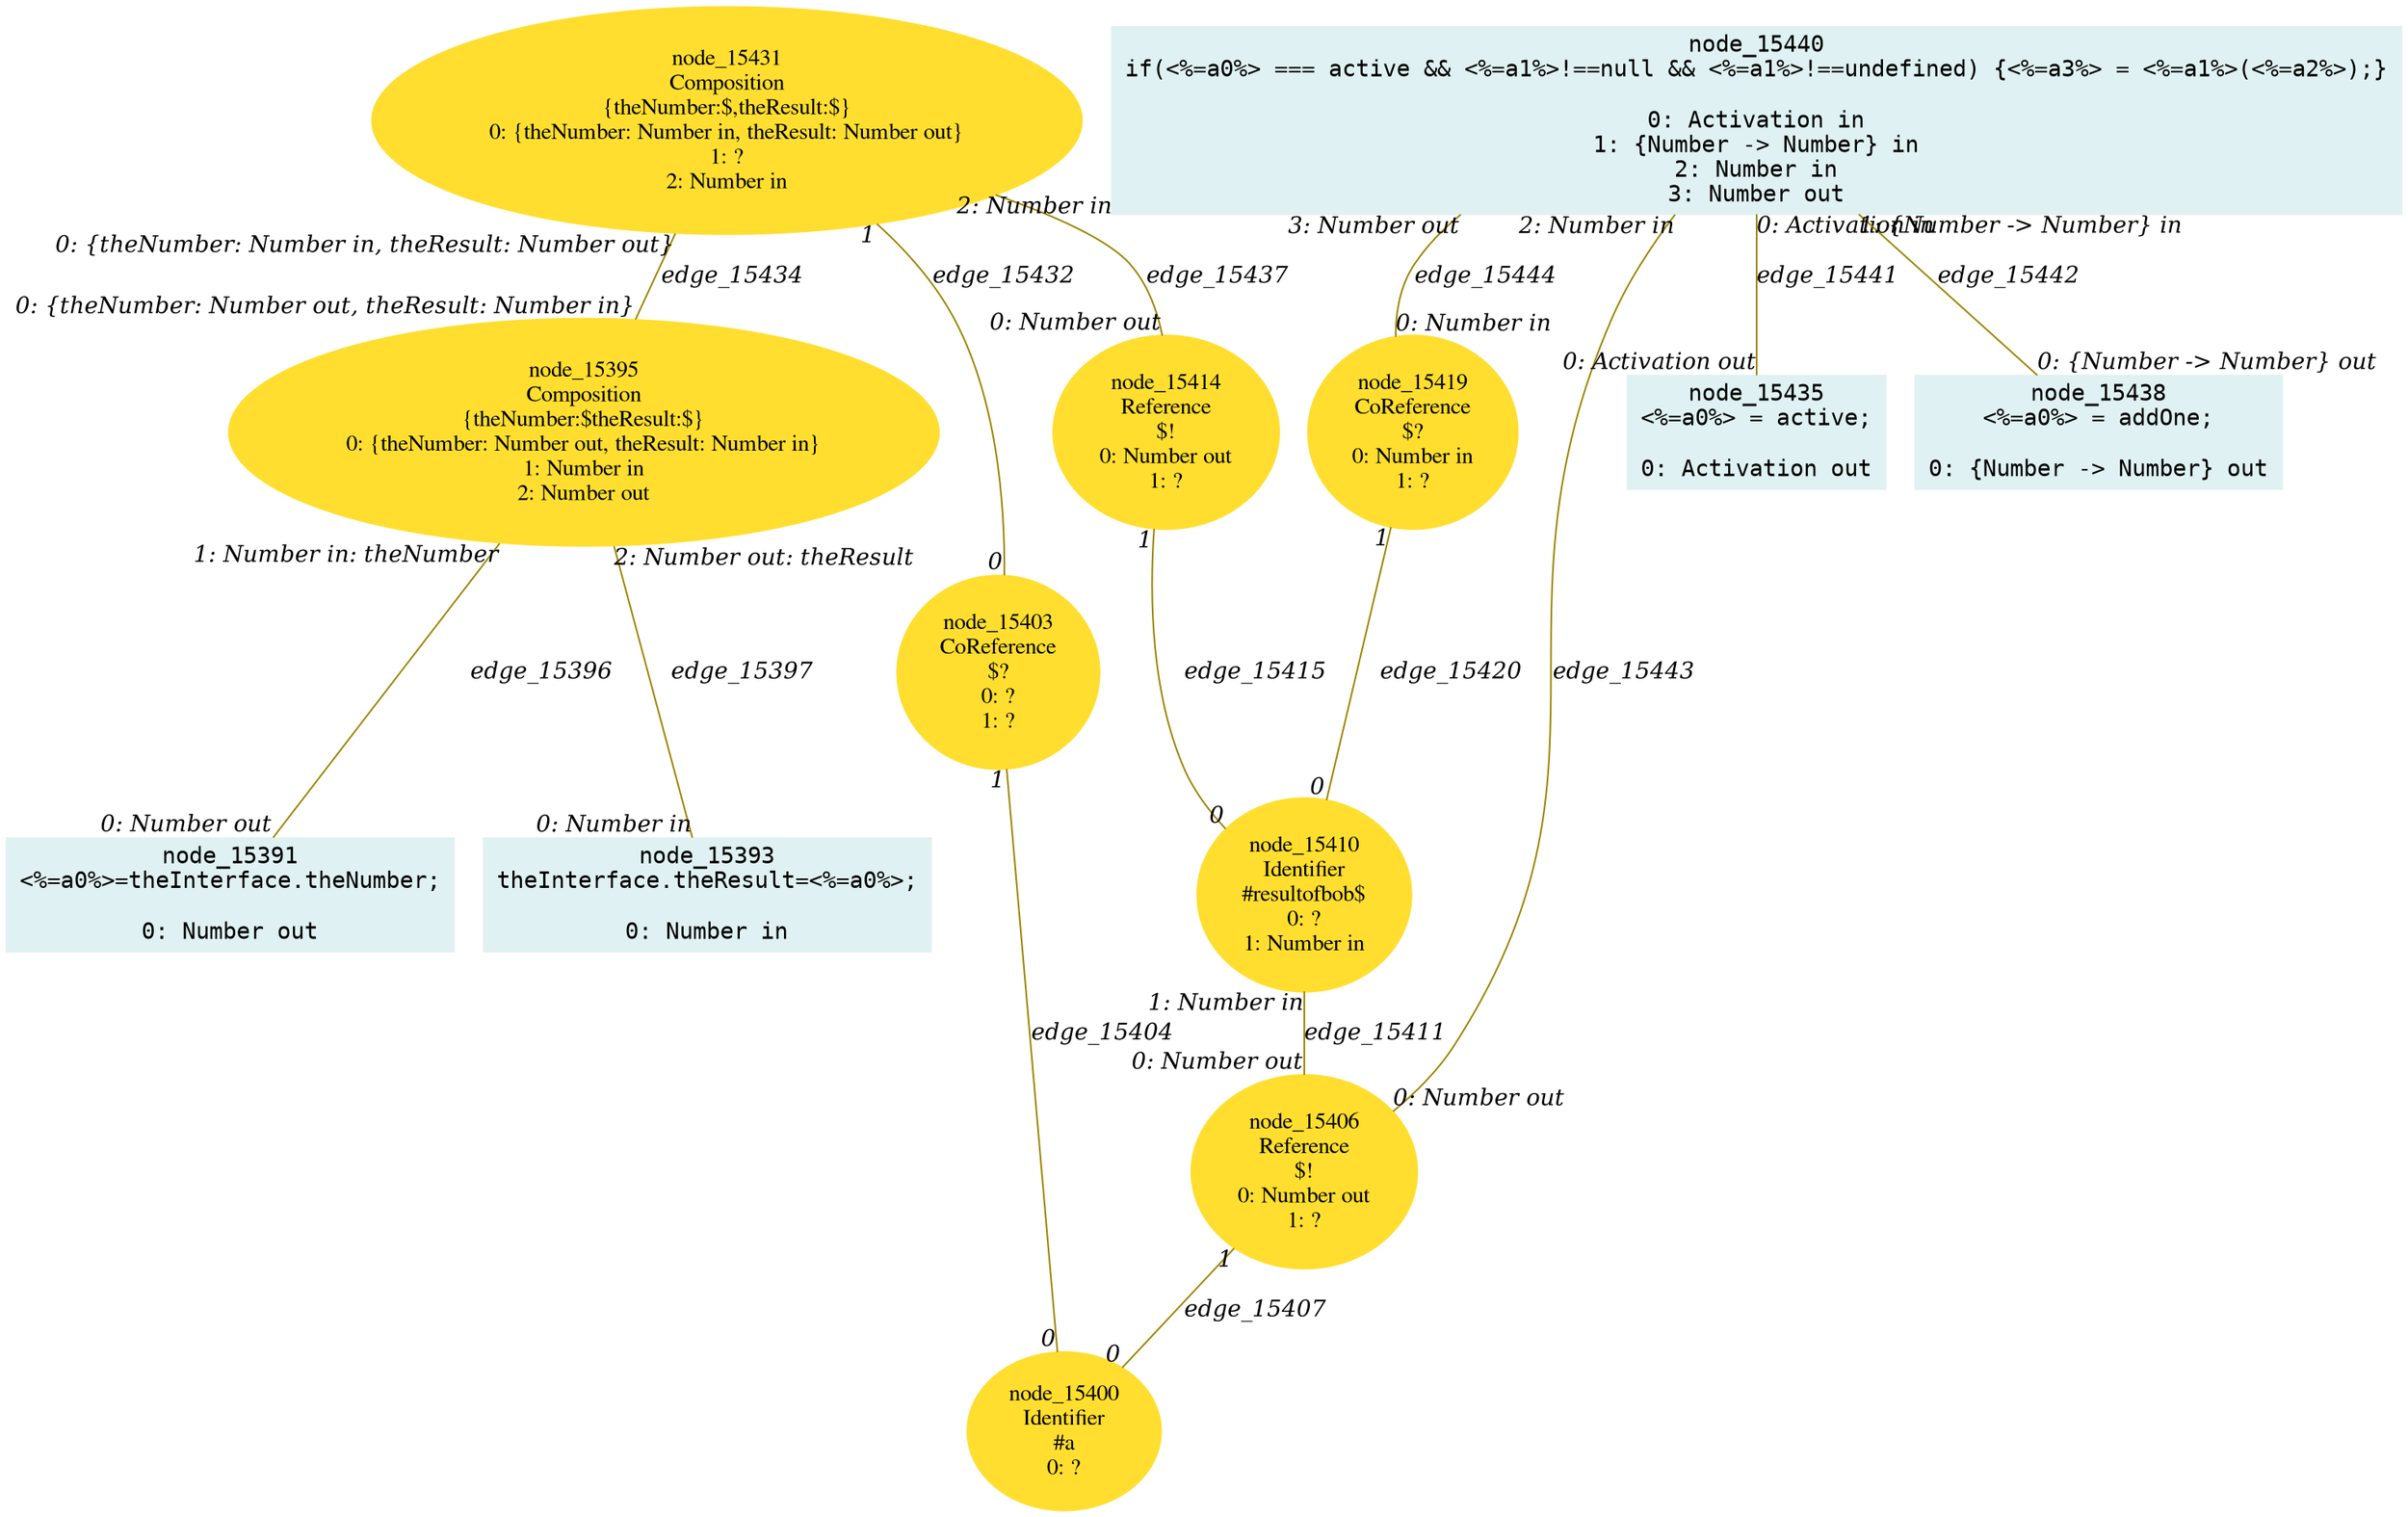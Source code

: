 digraph g{node_15391 [shape="box", style="filled", color="#dff1f2", fontname="Courier", label="node_15391
<%=a0%>=theInterface.theNumber;

0: Number out" ]
node_15393 [shape="box", style="filled", color="#dff1f2", fontname="Courier", label="node_15393
theInterface.theResult=<%=a0%>;

0: Number in" ]
node_15395 [shape="ellipse", style="filled", color="#ffde2f", fontname="Times", label="node_15395
Composition
{theNumber:$theResult:$}
0: {theNumber: Number out, theResult: Number in}
1: Number in
2: Number out" ]
node_15400 [shape="ellipse", style="filled", color="#ffde2f", fontname="Times", label="node_15400
Identifier
#a
0: ?" ]
node_15403 [shape="ellipse", style="filled", color="#ffde2f", fontname="Times", label="node_15403
CoReference
$?
0: ?
1: ?" ]
node_15406 [shape="ellipse", style="filled", color="#ffde2f", fontname="Times", label="node_15406
Reference
$!
0: Number out
1: ?" ]
node_15410 [shape="ellipse", style="filled", color="#ffde2f", fontname="Times", label="node_15410
Identifier
#resultofbob$
0: ?
1: Number in" ]
node_15414 [shape="ellipse", style="filled", color="#ffde2f", fontname="Times", label="node_15414
Reference
$!
0: Number out
1: ?" ]
node_15419 [shape="ellipse", style="filled", color="#ffde2f", fontname="Times", label="node_15419
CoReference
$?
0: Number in
1: ?" ]
node_15431 [shape="ellipse", style="filled", color="#ffde2f", fontname="Times", label="node_15431
Composition
{theNumber:$,theResult:$}
0: {theNumber: Number in, theResult: Number out}
1: ?
2: Number in" ]
node_15435 [shape="box", style="filled", color="#dff1f2", fontname="Courier", label="node_15435
<%=a0%> = active;

0: Activation out" ]
node_15438 [shape="box", style="filled", color="#dff1f2", fontname="Courier", label="node_15438
<%=a0%> = addOne;

0: {Number -> Number} out" ]
node_15440 [shape="box", style="filled", color="#dff1f2", fontname="Courier", label="node_15440
if(<%=a0%> === active && <%=a1%>!==null && <%=a1%>!==undefined) {<%=a3%> = <%=a1%>(<%=a2%>);}

0: Activation in
1: {Number -> Number} in
2: Number in
3: Number out" ]
node_15395 -> node_15391 [dir=none, arrowHead=none, fontname="Times-Italic", arrowsize=1, color="#9d8400", label="edge_15396",  headlabel="0: Number out", taillabel="1: Number in: theNumber" ]
node_15395 -> node_15393 [dir=none, arrowHead=none, fontname="Times-Italic", arrowsize=1, color="#9d8400", label="edge_15397",  headlabel="0: Number in", taillabel="2: Number out: theResult" ]
node_15403 -> node_15400 [dir=none, arrowHead=none, fontname="Times-Italic", arrowsize=1, color="#9d8400", label="edge_15404",  headlabel="0", taillabel="1" ]
node_15406 -> node_15400 [dir=none, arrowHead=none, fontname="Times-Italic", arrowsize=1, color="#9d8400", label="edge_15407",  headlabel="0", taillabel="1" ]
node_15410 -> node_15406 [dir=none, arrowHead=none, fontname="Times-Italic", arrowsize=1, color="#9d8400", label="edge_15411",  headlabel="0: Number out", taillabel="1: Number in" ]
node_15414 -> node_15410 [dir=none, arrowHead=none, fontname="Times-Italic", arrowsize=1, color="#9d8400", label="edge_15415",  headlabel="0", taillabel="1" ]
node_15419 -> node_15410 [dir=none, arrowHead=none, fontname="Times-Italic", arrowsize=1, color="#9d8400", label="edge_15420",  headlabel="0", taillabel="1" ]
node_15431 -> node_15403 [dir=none, arrowHead=none, fontname="Times-Italic", arrowsize=1, color="#9d8400", label="edge_15432",  headlabel="0", taillabel="1" ]
node_15431 -> node_15395 [dir=none, arrowHead=none, fontname="Times-Italic", arrowsize=1, color="#9d8400", label="edge_15434",  headlabel="0: {theNumber: Number out, theResult: Number in}", taillabel="0: {theNumber: Number in, theResult: Number out}" ]
node_15431 -> node_15414 [dir=none, arrowHead=none, fontname="Times-Italic", arrowsize=1, color="#9d8400", label="edge_15437",  headlabel="0: Number out", taillabel="2: Number in" ]
node_15440 -> node_15435 [dir=none, arrowHead=none, fontname="Times-Italic", arrowsize=1, color="#9d8400", label="edge_15441",  headlabel="0: Activation out", taillabel="0: Activation in" ]
node_15440 -> node_15438 [dir=none, arrowHead=none, fontname="Times-Italic", arrowsize=1, color="#9d8400", label="edge_15442",  headlabel="0: {Number -> Number} out", taillabel="1: {Number -> Number} in" ]
node_15440 -> node_15406 [dir=none, arrowHead=none, fontname="Times-Italic", arrowsize=1, color="#9d8400", label="edge_15443",  headlabel="0: Number out", taillabel="2: Number in" ]
node_15440 -> node_15419 [dir=none, arrowHead=none, fontname="Times-Italic", arrowsize=1, color="#9d8400", label="edge_15444",  headlabel="0: Number in", taillabel="3: Number out" ]
}